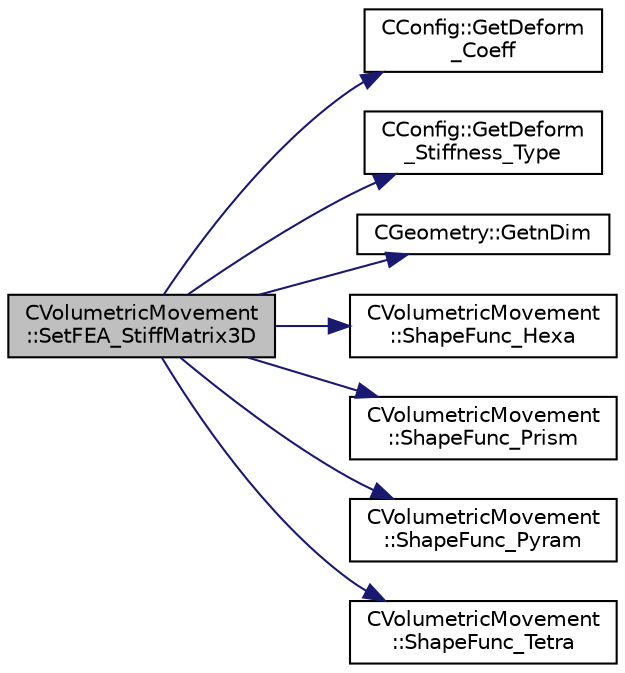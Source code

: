 digraph "CVolumetricMovement::SetFEA_StiffMatrix3D"
{
 // LATEX_PDF_SIZE
  edge [fontname="Helvetica",fontsize="10",labelfontname="Helvetica",labelfontsize="10"];
  node [fontname="Helvetica",fontsize="10",shape=record];
  rankdir="LR";
  Node1 [label="CVolumetricMovement\l::SetFEA_StiffMatrix3D",height=0.2,width=0.4,color="black", fillcolor="grey75", style="filled", fontcolor="black",tooltip="Build the stiffness matrix for a 3-D hexahedron element. The result will be placed in StiffMatrix_Ele..."];
  Node1 -> Node2 [color="midnightblue",fontsize="10",style="solid",fontname="Helvetica"];
  Node2 [label="CConfig::GetDeform\l_Coeff",height=0.2,width=0.4,color="black", fillcolor="white", style="filled",URL="$classCConfig.html#a2a8dcf2e0b924dd239795ca0310a29fd",tooltip="Get factor to multiply smallest volume for deform tolerance."];
  Node1 -> Node3 [color="midnightblue",fontsize="10",style="solid",fontname="Helvetica"];
  Node3 [label="CConfig::GetDeform\l_Stiffness_Type",height=0.2,width=0.4,color="black", fillcolor="white", style="filled",URL="$classCConfig.html#ab62038a9661de64bfe3cf8c19eeb773a",tooltip="Get the type of stiffness to impose for FEA mesh deformation."];
  Node1 -> Node4 [color="midnightblue",fontsize="10",style="solid",fontname="Helvetica"];
  Node4 [label="CGeometry::GetnDim",height=0.2,width=0.4,color="black", fillcolor="white", style="filled",URL="$classCGeometry.html#ace7f7fe876f629f5bd5f92d4805a1a4b",tooltip="Get number of coordinates."];
  Node1 -> Node5 [color="midnightblue",fontsize="10",style="solid",fontname="Helvetica"];
  Node5 [label="CVolumetricMovement\l::ShapeFunc_Hexa",height=0.2,width=0.4,color="black", fillcolor="white", style="filled",URL="$classCVolumetricMovement.html#a124ed1d2c27cde5c2f7e773a5041deb9",tooltip="Shape functions and derivative of the shape functions."];
  Node1 -> Node6 [color="midnightblue",fontsize="10",style="solid",fontname="Helvetica"];
  Node6 [label="CVolumetricMovement\l::ShapeFunc_Prism",height=0.2,width=0.4,color="black", fillcolor="white", style="filled",URL="$classCVolumetricMovement.html#a9c956febf1bd3cb4d0954afd83f9b16d",tooltip="Shape functions and derivative of the shape functions."];
  Node1 -> Node7 [color="midnightblue",fontsize="10",style="solid",fontname="Helvetica"];
  Node7 [label="CVolumetricMovement\l::ShapeFunc_Pyram",height=0.2,width=0.4,color="black", fillcolor="white", style="filled",URL="$classCVolumetricMovement.html#ac942e1fa02b2906da94535ba22a1b7ec",tooltip="Shape functions and derivative of the shape functions."];
  Node1 -> Node8 [color="midnightblue",fontsize="10",style="solid",fontname="Helvetica"];
  Node8 [label="CVolumetricMovement\l::ShapeFunc_Tetra",height=0.2,width=0.4,color="black", fillcolor="white", style="filled",URL="$classCVolumetricMovement.html#a2a4870ca67ac78a1f78ce213ab9bc305",tooltip="Shape functions and derivative of the shape functions."];
}
